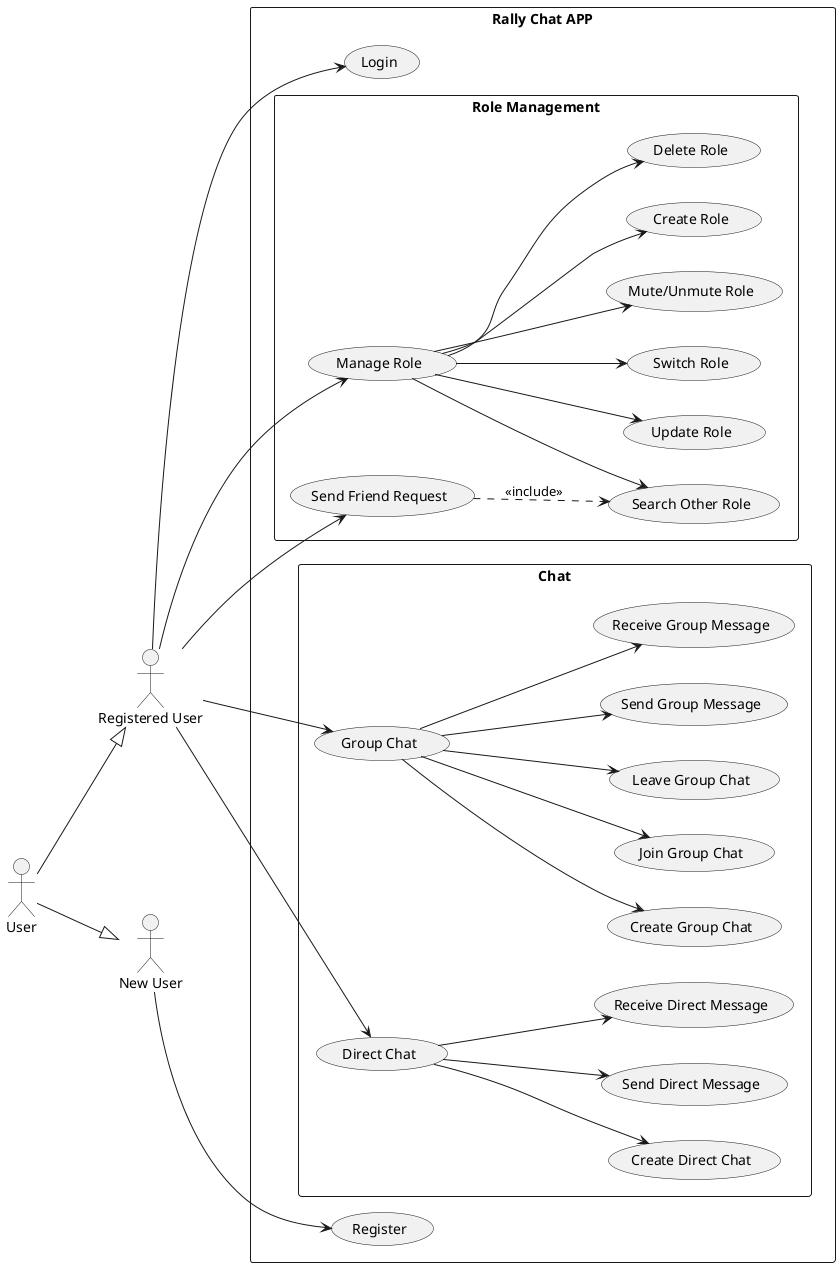@startuml Rally Chat App Use Case Diagram

left to right direction
actor "Registered User" as RU
actor "New User" as NU
actor "User" as U
U --|> RU
U --|> NU
rectangle "Rally Chat APP" {
  RU --> (Login)
  NU --> (Register)
  
  rectangle "Role Management" as RM {
    RU --> (Manage Role)
    (Manage Role) --> (Create Role)
    (Manage Role) --> (Delete Role)
    (Manage Role) --> (Update Role)
    (Manage Role) --> (Search Other Role)
    (Manage Role) --> (Switch Role)
    (Manage Role) --> (Mute/Unmute Role)

    (Send Friend Request) ..> (Search Other Role) : <<include>>
  }


  RU --> (Send Friend Request)

  rectangle "Chat" as Chat {
    (Group Chat) --> (Create Group Chat)
    (Group Chat) --> (Join Group Chat)
    (Group Chat) --> (Leave Group Chat)
    (Group Chat) --> (Send Group Message)
    (Group Chat) --> (Receive Group Message)

    (Direct Chat) --> (Create Direct Chat)
    (Direct Chat) --> (Send Direct Message)
    (Direct Chat) --> (Receive Direct Message)
  }
  RU --> (Group Chat)
  RU --> (Direct Chat)
}

@enduml
